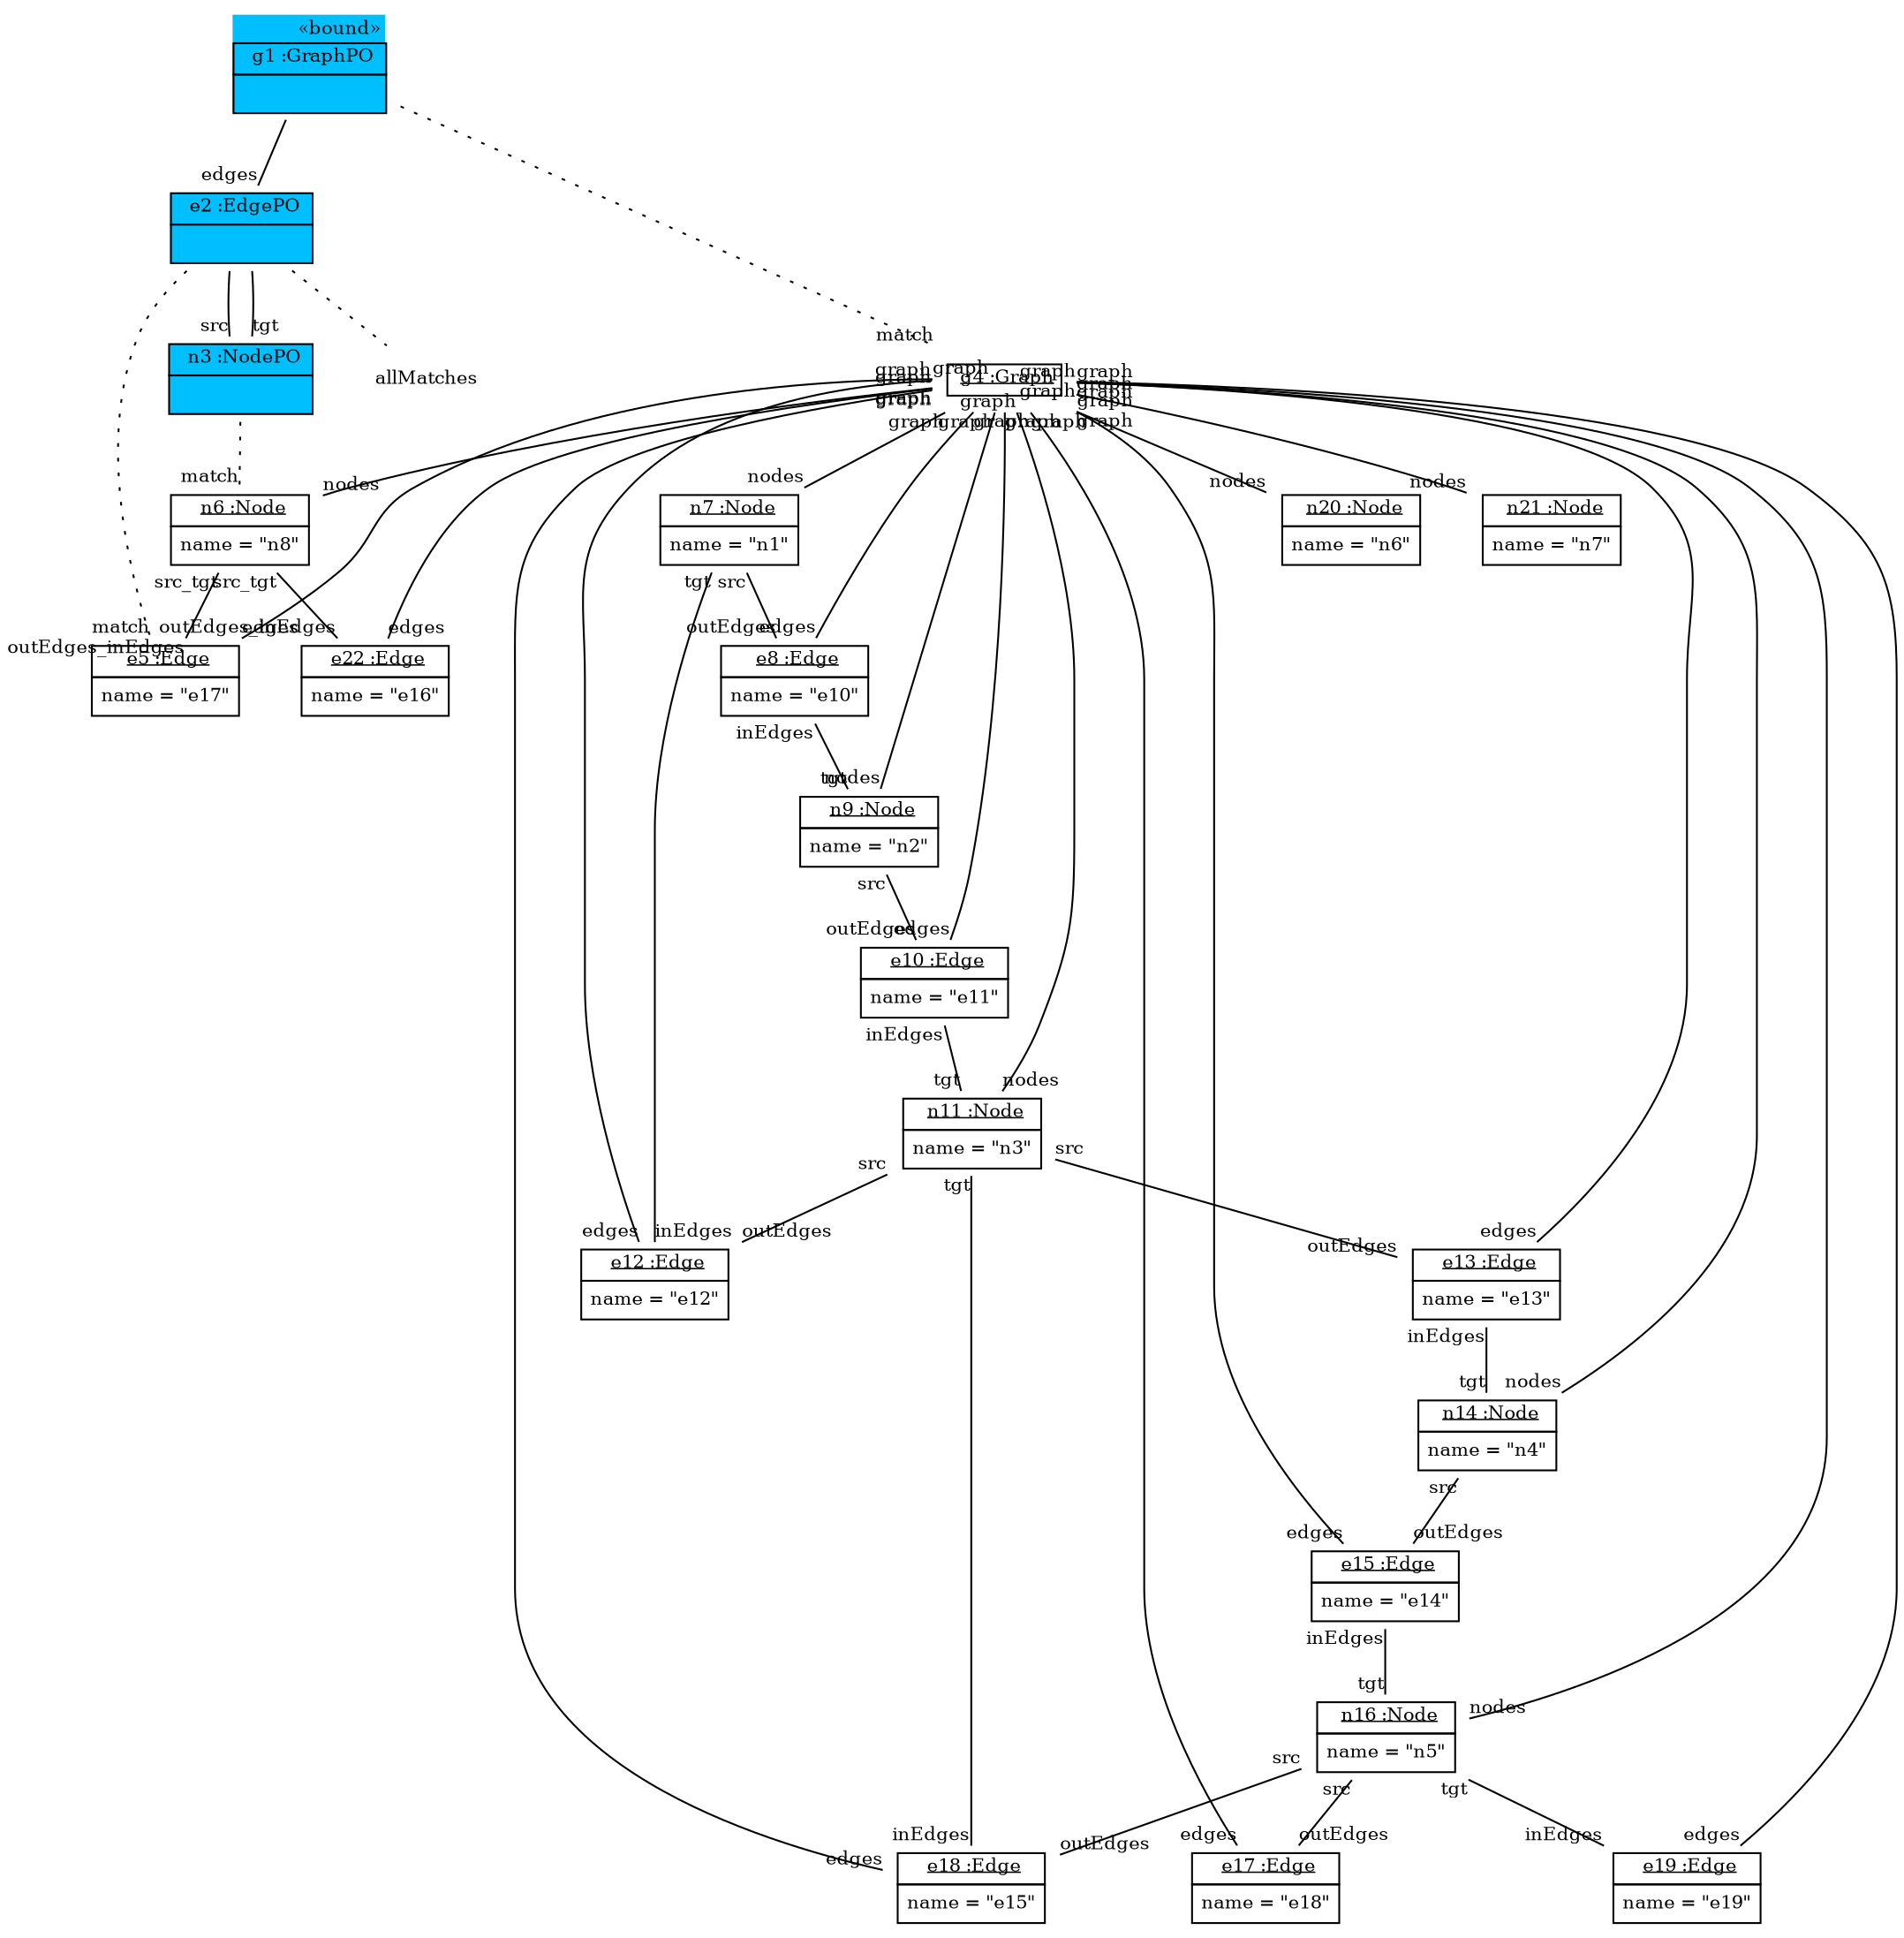 graph ObjectDiagram {
   node [shape = none, fontsize = 10];
   edge [fontsize = 10];

g1 [label=<<table border='0' cellborder='1' cellspacing='0' color='black' bgcolor='deepskyblue'> <tr> <td border='0' align='right'><font color='black'>&#171;bound&#187;</font></td></tr> <tr> <td align='center'> <font color='black'> g1 :GraphPO </font></td></tr> <tr> <td align='left'> <table border='0' cellborder='0' cellspacing='0' color='black'> <tr> <td>  </td></tr></table></td></tr></table>>];
e2 [label=<<table border='0' cellborder='1' cellspacing='0' color='black' bgcolor='deepskyblue'>  <tr> <td align='center'> <font color='black'> e2 :EdgePO </font></td></tr> <tr> <td align='left'> <table border='0' cellborder='0' cellspacing='0' color='black'> <tr> <td>  </td></tr></table></td></tr></table>>];
allMatches_e2 [label=allMatches];
n3 [label=<<table border='0' cellborder='1' cellspacing='0' color='black' bgcolor='deepskyblue'>  <tr> <td align='center'> <font color='black'> n3 :NodePO </font></td></tr> <tr> <td align='left'> <table border='0' cellborder='0' cellspacing='0' color='black'> <tr> <td>  </td></tr></table></td></tr></table>>];
g4 [label=<<table border='0' cellborder='1' cellspacing='0'> <tr> <td> <u>g4 :Graph</u></td></tr></table>>];
n7 [label=<<table border='0' cellborder='1' cellspacing='0'> <tr> <td> <u>n7 :Node</u></td></tr><tr><td><table border='0' cellborder='0' cellspacing='0'><tr><td align='left'>name = "n1"</td></tr></table></td></tr></table>>];
e8 [label=<<table border='0' cellborder='1' cellspacing='0'> <tr> <td> <u>e8 :Edge</u></td></tr><tr><td><table border='0' cellborder='0' cellspacing='0'><tr><td align='left'>name = "e10"</td></tr></table></td></tr></table>>];
n9 [label=<<table border='0' cellborder='1' cellspacing='0'> <tr> <td> <u>n9 :Node</u></td></tr><tr><td><table border='0' cellborder='0' cellspacing='0'><tr><td align='left'>name = "n2"</td></tr></table></td></tr></table>>];
e10 [label=<<table border='0' cellborder='1' cellspacing='0'> <tr> <td> <u>e10 :Edge</u></td></tr><tr><td><table border='0' cellborder='0' cellspacing='0'><tr><td align='left'>name = "e11"</td></tr></table></td></tr></table>>];
n11 [label=<<table border='0' cellborder='1' cellspacing='0'> <tr> <td> <u>n11 :Node</u></td></tr><tr><td><table border='0' cellborder='0' cellspacing='0'><tr><td align='left'>name = "n3"</td></tr></table></td></tr></table>>];
e12 [label=<<table border='0' cellborder='1' cellspacing='0'> <tr> <td> <u>e12 :Edge</u></td></tr><tr><td><table border='0' cellborder='0' cellspacing='0'><tr><td align='left'>name = "e12"</td></tr></table></td></tr></table>>];
e13 [label=<<table border='0' cellborder='1' cellspacing='0'> <tr> <td> <u>e13 :Edge</u></td></tr><tr><td><table border='0' cellborder='0' cellspacing='0'><tr><td align='left'>name = "e13"</td></tr></table></td></tr></table>>];
n14 [label=<<table border='0' cellborder='1' cellspacing='0'> <tr> <td> <u>n14 :Node</u></td></tr><tr><td><table border='0' cellborder='0' cellspacing='0'><tr><td align='left'>name = "n4"</td></tr></table></td></tr></table>>];
e15 [label=<<table border='0' cellborder='1' cellspacing='0'> <tr> <td> <u>e15 :Edge</u></td></tr><tr><td><table border='0' cellborder='0' cellspacing='0'><tr><td align='left'>name = "e14"</td></tr></table></td></tr></table>>];
n16 [label=<<table border='0' cellborder='1' cellspacing='0'> <tr> <td> <u>n16 :Node</u></td></tr><tr><td><table border='0' cellborder='0' cellspacing='0'><tr><td align='left'>name = "n5"</td></tr></table></td></tr></table>>];
e17 [label=<<table border='0' cellborder='1' cellspacing='0'> <tr> <td> <u>e17 :Edge</u></td></tr><tr><td><table border='0' cellborder='0' cellspacing='0'><tr><td align='left'>name = "e18"</td></tr></table></td></tr></table>>];
e18 [label=<<table border='0' cellborder='1' cellspacing='0'> <tr> <td> <u>e18 :Edge</u></td></tr><tr><td><table border='0' cellborder='0' cellspacing='0'><tr><td align='left'>name = "e15"</td></tr></table></td></tr></table>>];
e19 [label=<<table border='0' cellborder='1' cellspacing='0'> <tr> <td> <u>e19 :Edge</u></td></tr><tr><td><table border='0' cellborder='0' cellspacing='0'><tr><td align='left'>name = "e19"</td></tr></table></td></tr></table>>];
n20 [label=<<table border='0' cellborder='1' cellspacing='0'> <tr> <td> <u>n20 :Node</u></td></tr><tr><td><table border='0' cellborder='0' cellspacing='0'><tr><td align='left'>name = "n6"</td></tr></table></td></tr></table>>];
n21 [label=<<table border='0' cellborder='1' cellspacing='0'> <tr> <td> <u>n21 :Node</u></td></tr><tr><td><table border='0' cellborder='0' cellspacing='0'><tr><td align='left'>name = "n7"</td></tr></table></td></tr></table>>];
n6 [label=<<table border='0' cellborder='1' cellspacing='0'> <tr> <td> <u>n6 :Node</u></td></tr><tr><td><table border='0' cellborder='0' cellspacing='0'><tr><td align='left'>name = "n8"</td></tr></table></td></tr></table>>];
e22 [label=<<table border='0' cellborder='1' cellspacing='0'> <tr> <td> <u>e22 :Edge</u></td></tr><tr><td><table border='0' cellborder='0' cellspacing='0'><tr><td align='left'>name = "e16"</td></tr></table></td></tr></table>>];
e5 [label=<<table border='0' cellborder='1' cellspacing='0'> <tr> <td> <u>e5 :Edge</u></td></tr><tr><td><table border='0' cellborder='0' cellspacing='0'><tr><td align='left'>name = "e17"</td></tr></table></td></tr></table>>];

g1 -- g4 [headlabel = "match" style="dotted" color="black" fontcolor="black"];
e2 -- allMatches_e2 [style="dotted"];
e2 -- e5 [headlabel = "match" style="dotted" color="black" fontcolor="black"];
n3 -- n6 [headlabel = "match" style="dotted" color="black" fontcolor="black"];
g1 -- e2 [headlabel = "edges" taillabel = "" color="black" fontcolor="black"];
e2 -- n3 [headlabel = "src" taillabel = "" color="black" fontcolor="black"];
e2 -- n3 [headlabel = "tgt" taillabel = "" color="black" fontcolor="black"];
g4 -- n7 [headlabel = "nodes" taillabel = "graph"];
g4 -- n9 [headlabel = "nodes" taillabel = "graph"];
g4 -- n11 [headlabel = "nodes" taillabel = "graph"];
g4 -- n14 [headlabel = "nodes" taillabel = "graph"];
g4 -- n16 [headlabel = "nodes" taillabel = "graph"];
g4 -- n20 [headlabel = "nodes" taillabel = "graph"];
g4 -- n21 [headlabel = "nodes" taillabel = "graph"];
g4 -- n6 [headlabel = "nodes" taillabel = "graph"];
g4 -- e17 [headlabel = "edges" taillabel = "graph"];
g4 -- e19 [headlabel = "edges" taillabel = "graph"];
g4 -- e8 [headlabel = "edges" taillabel = "graph"];
g4 -- e10 [headlabel = "edges" taillabel = "graph"];
g4 -- e12 [headlabel = "edges" taillabel = "graph"];
g4 -- e13 [headlabel = "edges" taillabel = "graph"];
g4 -- e15 [headlabel = "edges" taillabel = "graph"];
g4 -- e18 [headlabel = "edges" taillabel = "graph"];
g4 -- e22 [headlabel = "edges" taillabel = "graph"];
g4 -- e5 [headlabel = "edges" taillabel = "graph"];
n7 -- e8 [headlabel = "outEdges" taillabel = "src"];
n7 -- e12 [headlabel = "inEdges" taillabel = "tgt"];
e8 -- n9 [headlabel = "tgt" taillabel = "inEdges"];
n9 -- e10 [headlabel = "outEdges" taillabel = "src"];
e10 -- n11 [headlabel = "tgt" taillabel = "inEdges"];
n11 -- e12 [headlabel = "outEdges" taillabel = "src"];
n11 -- e13 [headlabel = "outEdges" taillabel = "src"];
n11 -- e18 [headlabel = "inEdges" taillabel = "tgt"];
e13 -- n14 [headlabel = "tgt" taillabel = "inEdges"];
n14 -- e15 [headlabel = "outEdges" taillabel = "src"];
e15 -- n16 [headlabel = "tgt" taillabel = "inEdges"];
n16 -- e17 [headlabel = "outEdges" taillabel = "src"];
n16 -- e18 [headlabel = "outEdges" taillabel = "src"];
n16 -- e19 [headlabel = "inEdges" taillabel = "tgt"];
n6 -- e22 [headlabel = "outEdges_inEdges" taillabel = "src_tgt"];
n6 -- e5 [headlabel = "outEdges_inEdges" taillabel = "src_tgt"];
}
